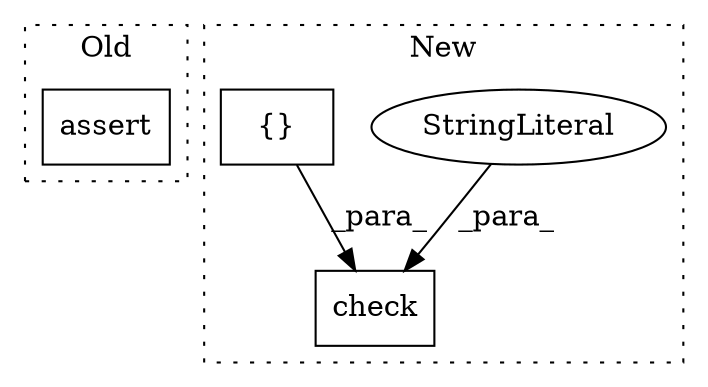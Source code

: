 digraph G {
subgraph cluster0 {
1 [label="assert" a="6" s="1362" l="7" shape="box"];
label = "Old";
style="dotted";
}
subgraph cluster1 {
2 [label="check" a="32" s="927,991" l="6,1" shape="box"];
3 [label="StringLiteral" a="45" s="933" l="17" shape="ellipse"];
4 [label="{}" a="4" s="976,990" l="1,1" shape="box"];
label = "New";
style="dotted";
}
3 -> 2 [label="_para_"];
4 -> 2 [label="_para_"];
}